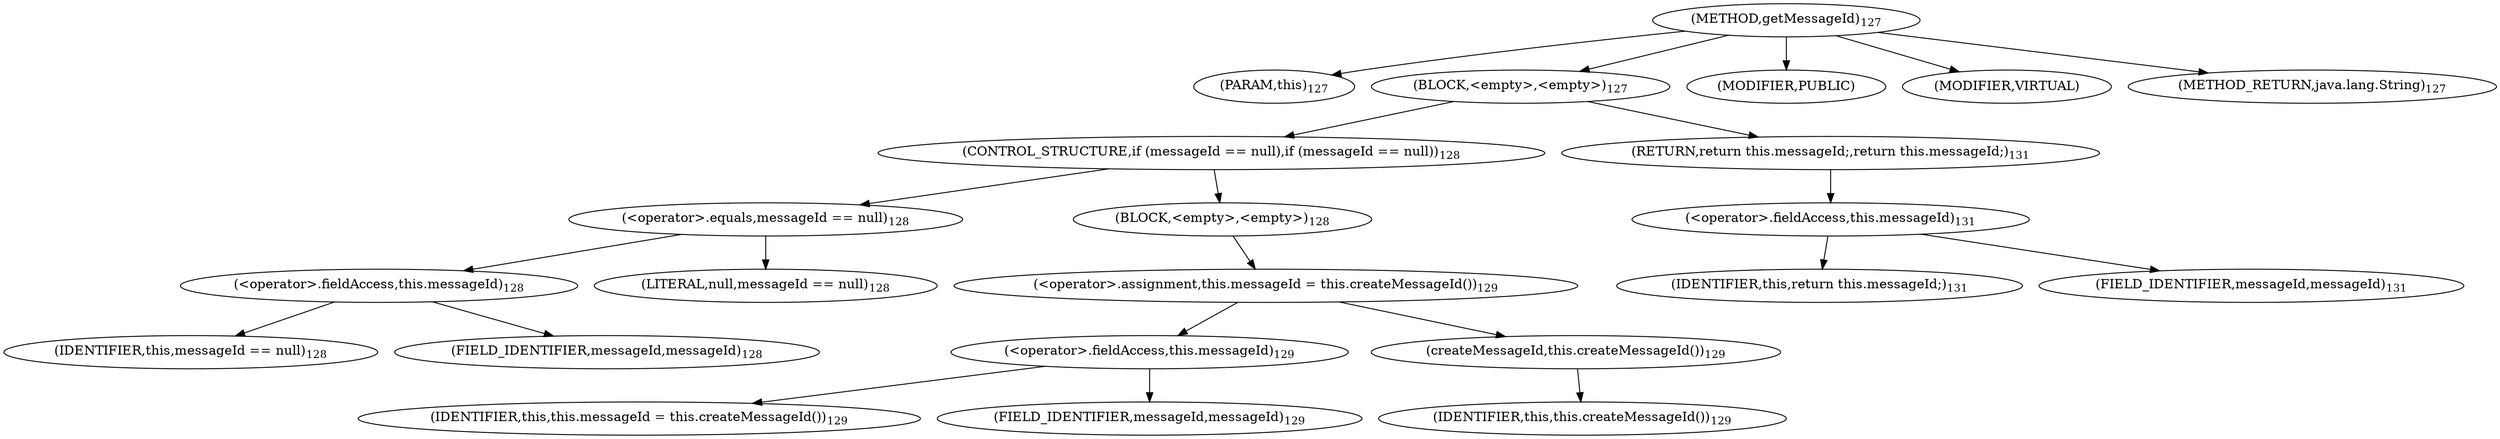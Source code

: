 digraph "getMessageId" {  
"269" [label = <(METHOD,getMessageId)<SUB>127</SUB>> ]
"30" [label = <(PARAM,this)<SUB>127</SUB>> ]
"270" [label = <(BLOCK,&lt;empty&gt;,&lt;empty&gt;)<SUB>127</SUB>> ]
"271" [label = <(CONTROL_STRUCTURE,if (messageId == null),if (messageId == null))<SUB>128</SUB>> ]
"272" [label = <(&lt;operator&gt;.equals,messageId == null)<SUB>128</SUB>> ]
"273" [label = <(&lt;operator&gt;.fieldAccess,this.messageId)<SUB>128</SUB>> ]
"274" [label = <(IDENTIFIER,this,messageId == null)<SUB>128</SUB>> ]
"275" [label = <(FIELD_IDENTIFIER,messageId,messageId)<SUB>128</SUB>> ]
"276" [label = <(LITERAL,null,messageId == null)<SUB>128</SUB>> ]
"277" [label = <(BLOCK,&lt;empty&gt;,&lt;empty&gt;)<SUB>128</SUB>> ]
"278" [label = <(&lt;operator&gt;.assignment,this.messageId = this.createMessageId())<SUB>129</SUB>> ]
"279" [label = <(&lt;operator&gt;.fieldAccess,this.messageId)<SUB>129</SUB>> ]
"280" [label = <(IDENTIFIER,this,this.messageId = this.createMessageId())<SUB>129</SUB>> ]
"281" [label = <(FIELD_IDENTIFIER,messageId,messageId)<SUB>129</SUB>> ]
"282" [label = <(createMessageId,this.createMessageId())<SUB>129</SUB>> ]
"29" [label = <(IDENTIFIER,this,this.createMessageId())<SUB>129</SUB>> ]
"283" [label = <(RETURN,return this.messageId;,return this.messageId;)<SUB>131</SUB>> ]
"284" [label = <(&lt;operator&gt;.fieldAccess,this.messageId)<SUB>131</SUB>> ]
"31" [label = <(IDENTIFIER,this,return this.messageId;)<SUB>131</SUB>> ]
"285" [label = <(FIELD_IDENTIFIER,messageId,messageId)<SUB>131</SUB>> ]
"286" [label = <(MODIFIER,PUBLIC)> ]
"287" [label = <(MODIFIER,VIRTUAL)> ]
"288" [label = <(METHOD_RETURN,java.lang.String)<SUB>127</SUB>> ]
  "269" -> "30" 
  "269" -> "270" 
  "269" -> "286" 
  "269" -> "287" 
  "269" -> "288" 
  "270" -> "271" 
  "270" -> "283" 
  "271" -> "272" 
  "271" -> "277" 
  "272" -> "273" 
  "272" -> "276" 
  "273" -> "274" 
  "273" -> "275" 
  "277" -> "278" 
  "278" -> "279" 
  "278" -> "282" 
  "279" -> "280" 
  "279" -> "281" 
  "282" -> "29" 
  "283" -> "284" 
  "284" -> "31" 
  "284" -> "285" 
}
